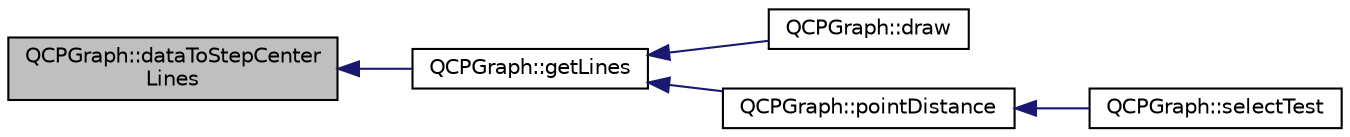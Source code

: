 digraph "QCPGraph::dataToStepCenterLines"
{
  edge [fontname="Helvetica",fontsize="10",labelfontname="Helvetica",labelfontsize="10"];
  node [fontname="Helvetica",fontsize="10",shape=record];
  rankdir="LR";
  Node83 [label="QCPGraph::dataToStepCenter\lLines",height=0.2,width=0.4,color="black", fillcolor="grey75", style="filled", fontcolor="black"];
  Node83 -> Node84 [dir="back",color="midnightblue",fontsize="10",style="solid",fontname="Helvetica"];
  Node84 [label="QCPGraph::getLines",height=0.2,width=0.4,color="black", fillcolor="white", style="filled",URL="$class_q_c_p_graph.html#a563c6da2126300a4d9d2bdee30dad040"];
  Node84 -> Node85 [dir="back",color="midnightblue",fontsize="10",style="solid",fontname="Helvetica"];
  Node85 [label="QCPGraph::draw",height=0.2,width=0.4,color="black", fillcolor="white", style="filled",URL="$class_q_c_p_graph.html#a2b0849598f06e834b43ce18cd13bcdc3"];
  Node84 -> Node86 [dir="back",color="midnightblue",fontsize="10",style="solid",fontname="Helvetica"];
  Node86 [label="QCPGraph::pointDistance",height=0.2,width=0.4,color="black", fillcolor="white", style="filled",URL="$class_q_c_p_graph.html#a89acf99c0b52b8eecb2438adf7ec0170"];
  Node86 -> Node87 [dir="back",color="midnightblue",fontsize="10",style="solid",fontname="Helvetica"];
  Node87 [label="QCPGraph::selectTest",height=0.2,width=0.4,color="black", fillcolor="white", style="filled",URL="$class_q_c_p_graph.html#a6d669d04462d272c6aa0e5f85846d673"];
}
